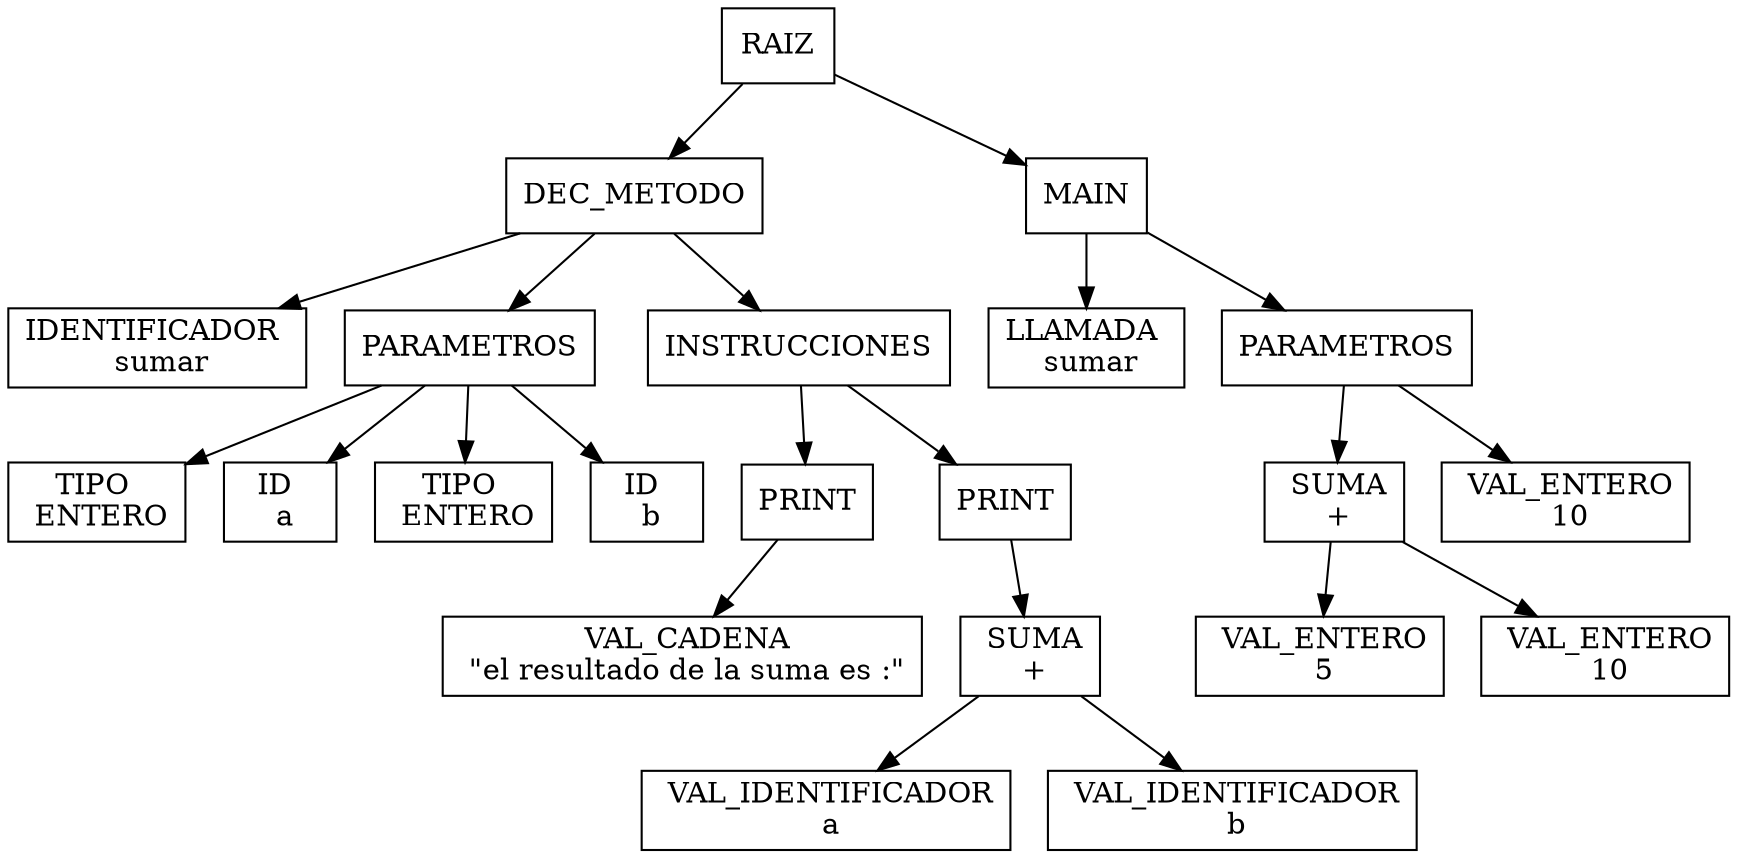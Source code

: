 digraph G {
node[shape="box"]Nodo0[label="RAIZ"];
Nodo1[label="DEC_METODO"];
Nodo0->Nodo1;
Nodo2[label="IDENTIFICADOR 
 sumar"];
Nodo1->Nodo2;
Nodo3[label="PARAMETROS"];
Nodo1->Nodo3;
Nodo4[label="TIPO 
 ENTERO"];
Nodo3->Nodo4;
Nodo5[label="ID 
 a"];
Nodo3->Nodo5;
Nodo6[label="TIPO 
 ENTERO"];
Nodo3->Nodo6;
Nodo7[label="ID 
 b"];
Nodo3->Nodo7;
Nodo8[label="INSTRUCCIONES"];
Nodo1->Nodo8;
Nodo9[label="PRINT"];
Nodo8->Nodo9;
Nodo10[label=" VAL_CADENA
 \"el resultado de la suma es :\""];
Nodo9->Nodo10;
Nodo11[label="PRINT"];
Nodo8->Nodo11;
Nodo12[label=" SUMA
 +"];
Nodo11->Nodo12;
Nodo13[label=" VAL_IDENTIFICADOR
 a"];
Nodo12->Nodo13;
Nodo14[label=" VAL_IDENTIFICADOR
 b"];
Nodo12->Nodo14;
Nodo15[label="MAIN"];
Nodo0->Nodo15;
Nodo16[label="LLAMADA 
 sumar"];
Nodo15->Nodo16;
Nodo17[label="PARAMETROS"];
Nodo15->Nodo17;
Nodo18[label=" SUMA
 +"];
Nodo17->Nodo18;
Nodo19[label=" VAL_ENTERO
 5"];
Nodo18->Nodo19;
Nodo20[label=" VAL_ENTERO
 10"];
Nodo18->Nodo20;
Nodo21[label=" VAL_ENTERO
 10"];
Nodo17->Nodo21;
}